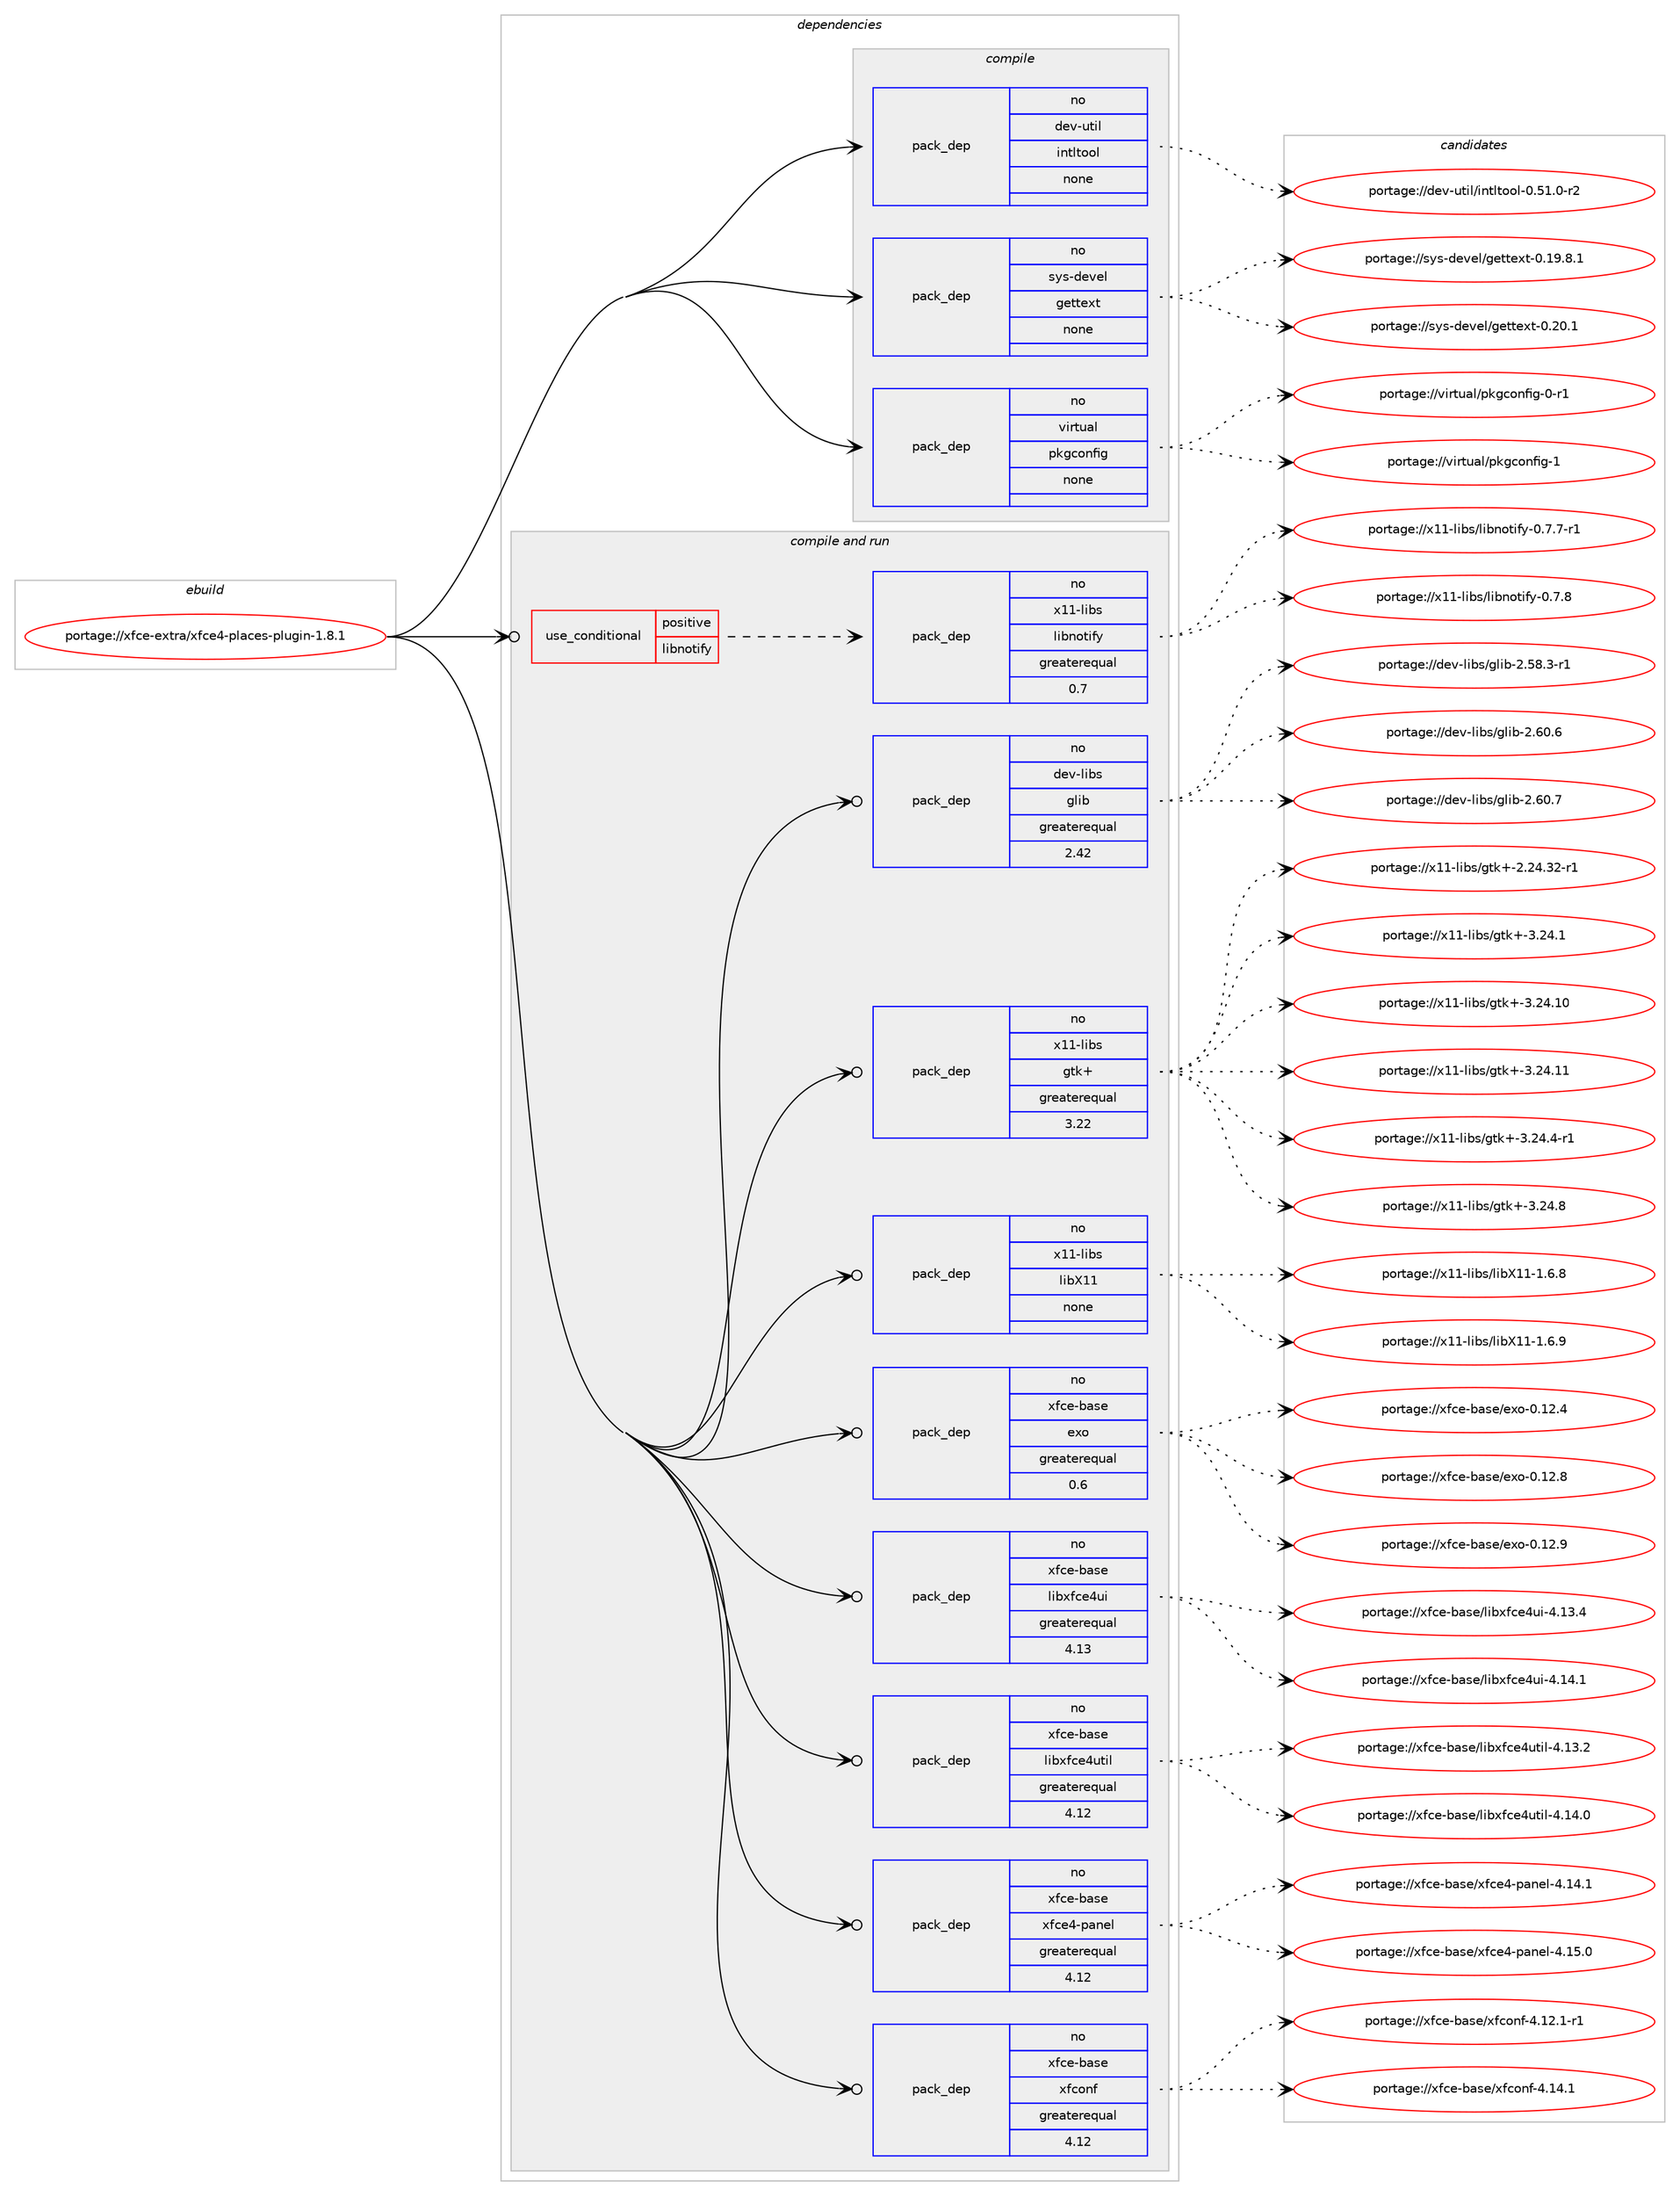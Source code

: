 digraph prolog {

# *************
# Graph options
# *************

newrank=true;
concentrate=true;
compound=true;
graph [rankdir=LR,fontname=Helvetica,fontsize=10,ranksep=1.5];#, ranksep=2.5, nodesep=0.2];
edge  [arrowhead=vee];
node  [fontname=Helvetica,fontsize=10];

# **********
# The ebuild
# **********

subgraph cluster_leftcol {
color=gray;
rank=same;
label=<<i>ebuild</i>>;
id [label="portage://xfce-extra/xfce4-places-plugin-1.8.1", color=red, width=4, href="../xfce-extra/xfce4-places-plugin-1.8.1.svg"];
}

# ****************
# The dependencies
# ****************

subgraph cluster_midcol {
color=gray;
label=<<i>dependencies</i>>;
subgraph cluster_compile {
fillcolor="#eeeeee";
style=filled;
label=<<i>compile</i>>;
subgraph pack344300 {
dependency462404 [label=<<TABLE BORDER="0" CELLBORDER="1" CELLSPACING="0" CELLPADDING="4" WIDTH="220"><TR><TD ROWSPAN="6" CELLPADDING="30">pack_dep</TD></TR><TR><TD WIDTH="110">no</TD></TR><TR><TD>dev-util</TD></TR><TR><TD>intltool</TD></TR><TR><TD>none</TD></TR><TR><TD></TD></TR></TABLE>>, shape=none, color=blue];
}
id:e -> dependency462404:w [weight=20,style="solid",arrowhead="vee"];
subgraph pack344301 {
dependency462405 [label=<<TABLE BORDER="0" CELLBORDER="1" CELLSPACING="0" CELLPADDING="4" WIDTH="220"><TR><TD ROWSPAN="6" CELLPADDING="30">pack_dep</TD></TR><TR><TD WIDTH="110">no</TD></TR><TR><TD>sys-devel</TD></TR><TR><TD>gettext</TD></TR><TR><TD>none</TD></TR><TR><TD></TD></TR></TABLE>>, shape=none, color=blue];
}
id:e -> dependency462405:w [weight=20,style="solid",arrowhead="vee"];
subgraph pack344302 {
dependency462406 [label=<<TABLE BORDER="0" CELLBORDER="1" CELLSPACING="0" CELLPADDING="4" WIDTH="220"><TR><TD ROWSPAN="6" CELLPADDING="30">pack_dep</TD></TR><TR><TD WIDTH="110">no</TD></TR><TR><TD>virtual</TD></TR><TR><TD>pkgconfig</TD></TR><TR><TD>none</TD></TR><TR><TD></TD></TR></TABLE>>, shape=none, color=blue];
}
id:e -> dependency462406:w [weight=20,style="solid",arrowhead="vee"];
}
subgraph cluster_compileandrun {
fillcolor="#eeeeee";
style=filled;
label=<<i>compile and run</i>>;
subgraph cond109717 {
dependency462407 [label=<<TABLE BORDER="0" CELLBORDER="1" CELLSPACING="0" CELLPADDING="4"><TR><TD ROWSPAN="3" CELLPADDING="10">use_conditional</TD></TR><TR><TD>positive</TD></TR><TR><TD>libnotify</TD></TR></TABLE>>, shape=none, color=red];
subgraph pack344303 {
dependency462408 [label=<<TABLE BORDER="0" CELLBORDER="1" CELLSPACING="0" CELLPADDING="4" WIDTH="220"><TR><TD ROWSPAN="6" CELLPADDING="30">pack_dep</TD></TR><TR><TD WIDTH="110">no</TD></TR><TR><TD>x11-libs</TD></TR><TR><TD>libnotify</TD></TR><TR><TD>greaterequal</TD></TR><TR><TD>0.7</TD></TR></TABLE>>, shape=none, color=blue];
}
dependency462407:e -> dependency462408:w [weight=20,style="dashed",arrowhead="vee"];
}
id:e -> dependency462407:w [weight=20,style="solid",arrowhead="odotvee"];
subgraph pack344304 {
dependency462409 [label=<<TABLE BORDER="0" CELLBORDER="1" CELLSPACING="0" CELLPADDING="4" WIDTH="220"><TR><TD ROWSPAN="6" CELLPADDING="30">pack_dep</TD></TR><TR><TD WIDTH="110">no</TD></TR><TR><TD>dev-libs</TD></TR><TR><TD>glib</TD></TR><TR><TD>greaterequal</TD></TR><TR><TD>2.42</TD></TR></TABLE>>, shape=none, color=blue];
}
id:e -> dependency462409:w [weight=20,style="solid",arrowhead="odotvee"];
subgraph pack344305 {
dependency462410 [label=<<TABLE BORDER="0" CELLBORDER="1" CELLSPACING="0" CELLPADDING="4" WIDTH="220"><TR><TD ROWSPAN="6" CELLPADDING="30">pack_dep</TD></TR><TR><TD WIDTH="110">no</TD></TR><TR><TD>x11-libs</TD></TR><TR><TD>gtk+</TD></TR><TR><TD>greaterequal</TD></TR><TR><TD>3.22</TD></TR></TABLE>>, shape=none, color=blue];
}
id:e -> dependency462410:w [weight=20,style="solid",arrowhead="odotvee"];
subgraph pack344306 {
dependency462411 [label=<<TABLE BORDER="0" CELLBORDER="1" CELLSPACING="0" CELLPADDING="4" WIDTH="220"><TR><TD ROWSPAN="6" CELLPADDING="30">pack_dep</TD></TR><TR><TD WIDTH="110">no</TD></TR><TR><TD>x11-libs</TD></TR><TR><TD>libX11</TD></TR><TR><TD>none</TD></TR><TR><TD></TD></TR></TABLE>>, shape=none, color=blue];
}
id:e -> dependency462411:w [weight=20,style="solid",arrowhead="odotvee"];
subgraph pack344307 {
dependency462412 [label=<<TABLE BORDER="0" CELLBORDER="1" CELLSPACING="0" CELLPADDING="4" WIDTH="220"><TR><TD ROWSPAN="6" CELLPADDING="30">pack_dep</TD></TR><TR><TD WIDTH="110">no</TD></TR><TR><TD>xfce-base</TD></TR><TR><TD>exo</TD></TR><TR><TD>greaterequal</TD></TR><TR><TD>0.6</TD></TR></TABLE>>, shape=none, color=blue];
}
id:e -> dependency462412:w [weight=20,style="solid",arrowhead="odotvee"];
subgraph pack344308 {
dependency462413 [label=<<TABLE BORDER="0" CELLBORDER="1" CELLSPACING="0" CELLPADDING="4" WIDTH="220"><TR><TD ROWSPAN="6" CELLPADDING="30">pack_dep</TD></TR><TR><TD WIDTH="110">no</TD></TR><TR><TD>xfce-base</TD></TR><TR><TD>libxfce4ui</TD></TR><TR><TD>greaterequal</TD></TR><TR><TD>4.13</TD></TR></TABLE>>, shape=none, color=blue];
}
id:e -> dependency462413:w [weight=20,style="solid",arrowhead="odotvee"];
subgraph pack344309 {
dependency462414 [label=<<TABLE BORDER="0" CELLBORDER="1" CELLSPACING="0" CELLPADDING="4" WIDTH="220"><TR><TD ROWSPAN="6" CELLPADDING="30">pack_dep</TD></TR><TR><TD WIDTH="110">no</TD></TR><TR><TD>xfce-base</TD></TR><TR><TD>libxfce4util</TD></TR><TR><TD>greaterequal</TD></TR><TR><TD>4.12</TD></TR></TABLE>>, shape=none, color=blue];
}
id:e -> dependency462414:w [weight=20,style="solid",arrowhead="odotvee"];
subgraph pack344310 {
dependency462415 [label=<<TABLE BORDER="0" CELLBORDER="1" CELLSPACING="0" CELLPADDING="4" WIDTH="220"><TR><TD ROWSPAN="6" CELLPADDING="30">pack_dep</TD></TR><TR><TD WIDTH="110">no</TD></TR><TR><TD>xfce-base</TD></TR><TR><TD>xfce4-panel</TD></TR><TR><TD>greaterequal</TD></TR><TR><TD>4.12</TD></TR></TABLE>>, shape=none, color=blue];
}
id:e -> dependency462415:w [weight=20,style="solid",arrowhead="odotvee"];
subgraph pack344311 {
dependency462416 [label=<<TABLE BORDER="0" CELLBORDER="1" CELLSPACING="0" CELLPADDING="4" WIDTH="220"><TR><TD ROWSPAN="6" CELLPADDING="30">pack_dep</TD></TR><TR><TD WIDTH="110">no</TD></TR><TR><TD>xfce-base</TD></TR><TR><TD>xfconf</TD></TR><TR><TD>greaterequal</TD></TR><TR><TD>4.12</TD></TR></TABLE>>, shape=none, color=blue];
}
id:e -> dependency462416:w [weight=20,style="solid",arrowhead="odotvee"];
}
subgraph cluster_run {
fillcolor="#eeeeee";
style=filled;
label=<<i>run</i>>;
}
}

# **************
# The candidates
# **************

subgraph cluster_choices {
rank=same;
color=gray;
label=<<i>candidates</i>>;

subgraph choice344300 {
color=black;
nodesep=1;
choiceportage1001011184511711610510847105110116108116111111108454846534946484511450 [label="portage://dev-util/intltool-0.51.0-r2", color=red, width=4,href="../dev-util/intltool-0.51.0-r2.svg"];
dependency462404:e -> choiceportage1001011184511711610510847105110116108116111111108454846534946484511450:w [style=dotted,weight="100"];
}
subgraph choice344301 {
color=black;
nodesep=1;
choiceportage1151211154510010111810110847103101116116101120116454846495746564649 [label="portage://sys-devel/gettext-0.19.8.1", color=red, width=4,href="../sys-devel/gettext-0.19.8.1.svg"];
choiceportage115121115451001011181011084710310111611610112011645484650484649 [label="portage://sys-devel/gettext-0.20.1", color=red, width=4,href="../sys-devel/gettext-0.20.1.svg"];
dependency462405:e -> choiceportage1151211154510010111810110847103101116116101120116454846495746564649:w [style=dotted,weight="100"];
dependency462405:e -> choiceportage115121115451001011181011084710310111611610112011645484650484649:w [style=dotted,weight="100"];
}
subgraph choice344302 {
color=black;
nodesep=1;
choiceportage11810511411611797108471121071039911111010210510345484511449 [label="portage://virtual/pkgconfig-0-r1", color=red, width=4,href="../virtual/pkgconfig-0-r1.svg"];
choiceportage1181051141161179710847112107103991111101021051034549 [label="portage://virtual/pkgconfig-1", color=red, width=4,href="../virtual/pkgconfig-1.svg"];
dependency462406:e -> choiceportage11810511411611797108471121071039911111010210510345484511449:w [style=dotted,weight="100"];
dependency462406:e -> choiceportage1181051141161179710847112107103991111101021051034549:w [style=dotted,weight="100"];
}
subgraph choice344303 {
color=black;
nodesep=1;
choiceportage1204949451081059811547108105981101111161051021214548465546554511449 [label="portage://x11-libs/libnotify-0.7.7-r1", color=red, width=4,href="../x11-libs/libnotify-0.7.7-r1.svg"];
choiceportage120494945108105981154710810598110111116105102121454846554656 [label="portage://x11-libs/libnotify-0.7.8", color=red, width=4,href="../x11-libs/libnotify-0.7.8.svg"];
dependency462408:e -> choiceportage1204949451081059811547108105981101111161051021214548465546554511449:w [style=dotted,weight="100"];
dependency462408:e -> choiceportage120494945108105981154710810598110111116105102121454846554656:w [style=dotted,weight="100"];
}
subgraph choice344304 {
color=black;
nodesep=1;
choiceportage10010111845108105981154710310810598455046535646514511449 [label="portage://dev-libs/glib-2.58.3-r1", color=red, width=4,href="../dev-libs/glib-2.58.3-r1.svg"];
choiceportage1001011184510810598115471031081059845504654484654 [label="portage://dev-libs/glib-2.60.6", color=red, width=4,href="../dev-libs/glib-2.60.6.svg"];
choiceportage1001011184510810598115471031081059845504654484655 [label="portage://dev-libs/glib-2.60.7", color=red, width=4,href="../dev-libs/glib-2.60.7.svg"];
dependency462409:e -> choiceportage10010111845108105981154710310810598455046535646514511449:w [style=dotted,weight="100"];
dependency462409:e -> choiceportage1001011184510810598115471031081059845504654484654:w [style=dotted,weight="100"];
dependency462409:e -> choiceportage1001011184510810598115471031081059845504654484655:w [style=dotted,weight="100"];
}
subgraph choice344305 {
color=black;
nodesep=1;
choiceportage12049494510810598115471031161074345504650524651504511449 [label="portage://x11-libs/gtk+-2.24.32-r1", color=red, width=4,href="../x11-libs/gtk+-2.24.32-r1.svg"];
choiceportage12049494510810598115471031161074345514650524649 [label="portage://x11-libs/gtk+-3.24.1", color=red, width=4,href="../x11-libs/gtk+-3.24.1.svg"];
choiceportage1204949451081059811547103116107434551465052464948 [label="portage://x11-libs/gtk+-3.24.10", color=red, width=4,href="../x11-libs/gtk+-3.24.10.svg"];
choiceportage1204949451081059811547103116107434551465052464949 [label="portage://x11-libs/gtk+-3.24.11", color=red, width=4,href="../x11-libs/gtk+-3.24.11.svg"];
choiceportage120494945108105981154710311610743455146505246524511449 [label="portage://x11-libs/gtk+-3.24.4-r1", color=red, width=4,href="../x11-libs/gtk+-3.24.4-r1.svg"];
choiceportage12049494510810598115471031161074345514650524656 [label="portage://x11-libs/gtk+-3.24.8", color=red, width=4,href="../x11-libs/gtk+-3.24.8.svg"];
dependency462410:e -> choiceportage12049494510810598115471031161074345504650524651504511449:w [style=dotted,weight="100"];
dependency462410:e -> choiceportage12049494510810598115471031161074345514650524649:w [style=dotted,weight="100"];
dependency462410:e -> choiceportage1204949451081059811547103116107434551465052464948:w [style=dotted,weight="100"];
dependency462410:e -> choiceportage1204949451081059811547103116107434551465052464949:w [style=dotted,weight="100"];
dependency462410:e -> choiceportage120494945108105981154710311610743455146505246524511449:w [style=dotted,weight="100"];
dependency462410:e -> choiceportage12049494510810598115471031161074345514650524656:w [style=dotted,weight="100"];
}
subgraph choice344306 {
color=black;
nodesep=1;
choiceportage120494945108105981154710810598884949454946544656 [label="portage://x11-libs/libX11-1.6.8", color=red, width=4,href="../x11-libs/libX11-1.6.8.svg"];
choiceportage120494945108105981154710810598884949454946544657 [label="portage://x11-libs/libX11-1.6.9", color=red, width=4,href="../x11-libs/libX11-1.6.9.svg"];
dependency462411:e -> choiceportage120494945108105981154710810598884949454946544656:w [style=dotted,weight="100"];
dependency462411:e -> choiceportage120494945108105981154710810598884949454946544657:w [style=dotted,weight="100"];
}
subgraph choice344307 {
color=black;
nodesep=1;
choiceportage120102991014598971151014710112011145484649504652 [label="portage://xfce-base/exo-0.12.4", color=red, width=4,href="../xfce-base/exo-0.12.4.svg"];
choiceportage120102991014598971151014710112011145484649504656 [label="portage://xfce-base/exo-0.12.8", color=red, width=4,href="../xfce-base/exo-0.12.8.svg"];
choiceportage120102991014598971151014710112011145484649504657 [label="portage://xfce-base/exo-0.12.9", color=red, width=4,href="../xfce-base/exo-0.12.9.svg"];
dependency462412:e -> choiceportage120102991014598971151014710112011145484649504652:w [style=dotted,weight="100"];
dependency462412:e -> choiceportage120102991014598971151014710112011145484649504656:w [style=dotted,weight="100"];
dependency462412:e -> choiceportage120102991014598971151014710112011145484649504657:w [style=dotted,weight="100"];
}
subgraph choice344308 {
color=black;
nodesep=1;
choiceportage120102991014598971151014710810598120102991015211710545524649514652 [label="portage://xfce-base/libxfce4ui-4.13.4", color=red, width=4,href="../xfce-base/libxfce4ui-4.13.4.svg"];
choiceportage120102991014598971151014710810598120102991015211710545524649524649 [label="portage://xfce-base/libxfce4ui-4.14.1", color=red, width=4,href="../xfce-base/libxfce4ui-4.14.1.svg"];
dependency462413:e -> choiceportage120102991014598971151014710810598120102991015211710545524649514652:w [style=dotted,weight="100"];
dependency462413:e -> choiceportage120102991014598971151014710810598120102991015211710545524649524649:w [style=dotted,weight="100"];
}
subgraph choice344309 {
color=black;
nodesep=1;
choiceportage120102991014598971151014710810598120102991015211711610510845524649514650 [label="portage://xfce-base/libxfce4util-4.13.2", color=red, width=4,href="../xfce-base/libxfce4util-4.13.2.svg"];
choiceportage120102991014598971151014710810598120102991015211711610510845524649524648 [label="portage://xfce-base/libxfce4util-4.14.0", color=red, width=4,href="../xfce-base/libxfce4util-4.14.0.svg"];
dependency462414:e -> choiceportage120102991014598971151014710810598120102991015211711610510845524649514650:w [style=dotted,weight="100"];
dependency462414:e -> choiceportage120102991014598971151014710810598120102991015211711610510845524649524648:w [style=dotted,weight="100"];
}
subgraph choice344310 {
color=black;
nodesep=1;
choiceportage12010299101459897115101471201029910152451129711010110845524649524649 [label="portage://xfce-base/xfce4-panel-4.14.1", color=red, width=4,href="../xfce-base/xfce4-panel-4.14.1.svg"];
choiceportage12010299101459897115101471201029910152451129711010110845524649534648 [label="portage://xfce-base/xfce4-panel-4.15.0", color=red, width=4,href="../xfce-base/xfce4-panel-4.15.0.svg"];
dependency462415:e -> choiceportage12010299101459897115101471201029910152451129711010110845524649524649:w [style=dotted,weight="100"];
dependency462415:e -> choiceportage12010299101459897115101471201029910152451129711010110845524649534648:w [style=dotted,weight="100"];
}
subgraph choice344311 {
color=black;
nodesep=1;
choiceportage120102991014598971151014712010299111110102455246495046494511449 [label="portage://xfce-base/xfconf-4.12.1-r1", color=red, width=4,href="../xfce-base/xfconf-4.12.1-r1.svg"];
choiceportage12010299101459897115101471201029911111010245524649524649 [label="portage://xfce-base/xfconf-4.14.1", color=red, width=4,href="../xfce-base/xfconf-4.14.1.svg"];
dependency462416:e -> choiceportage120102991014598971151014712010299111110102455246495046494511449:w [style=dotted,weight="100"];
dependency462416:e -> choiceportage12010299101459897115101471201029911111010245524649524649:w [style=dotted,weight="100"];
}
}

}
